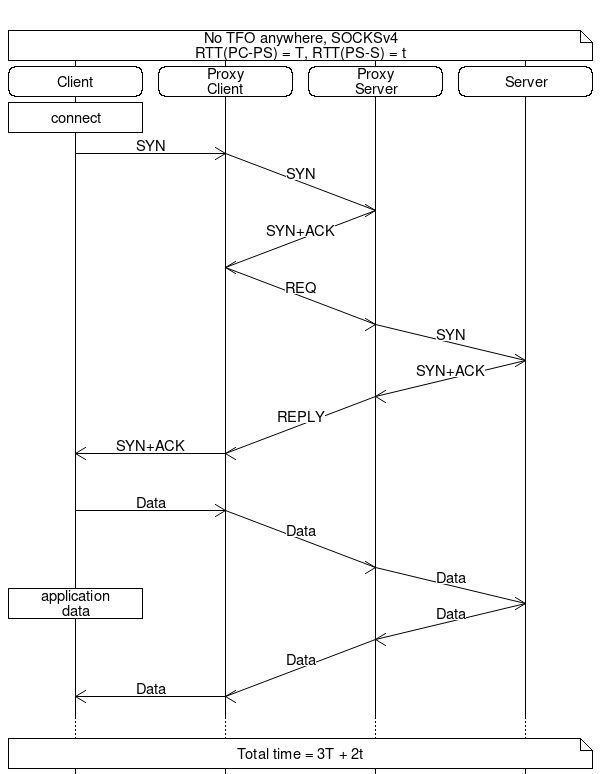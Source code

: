 # MSC for no TFO anywhere, SOCKS4 
msc {
#     hscale = "0.5";
     c[label=""], pc[label=""], ps[label=""], s[label=""]; 
     c note s[label="No TFO anywhere, SOCKSv4\nRTT(PC-PS) = T, RTT(PS-S) = t"];
     c rbox c [label="Client"], 
     pc rbox pc[label="Proxy\nClient"], 
     ps rbox ps[label="Proxy\nServer"], 
     s rbox s[label="Server"];
 
     c box c [label ="connect"];
     c =>> pc[label = "SYN", arcskip=0 ],  
     pc =>> ps[label = "SYN", arcskip=2 ]; |||;
     ps =>> pc[label = "SYN+ACK", arcskip=2 ]; |||;
     pc =>> ps[label = "REQ", arcskip=2 ]; |||; 
#     ps =>> pc[label = "A-REPLY", arcskip=2 ],
     ps =>> s[label = "SYN", arcskip=1 ];
#     ps box ps [label ="accept"];
     s =>> ps[label = "SYN+ACK", arcskip=1 ]; 
     ps =>> pc[label = "REPLY", arcskip=2 ];|||; 
     pc =>> c [label = "SYN+ACK", arcskip=0];|||;
     c =>> pc [label ="Data", arcskip=0], 
     pc =>> ps [label ="Data", arcskip=2];|||;  
     ps =>> s [label ="Data", arcskip=1];  
     s =>> ps [label ="Data", arcskip=1], 
     c box c [label ="application\ndata"];
     ps =>> pc [label ="Data", arcskip=2];|||; 
     pc =>> c [label ="Data", arcskip=0]; 

     ...;
     c note s[label="Total time = 3T + 2t"];
}
